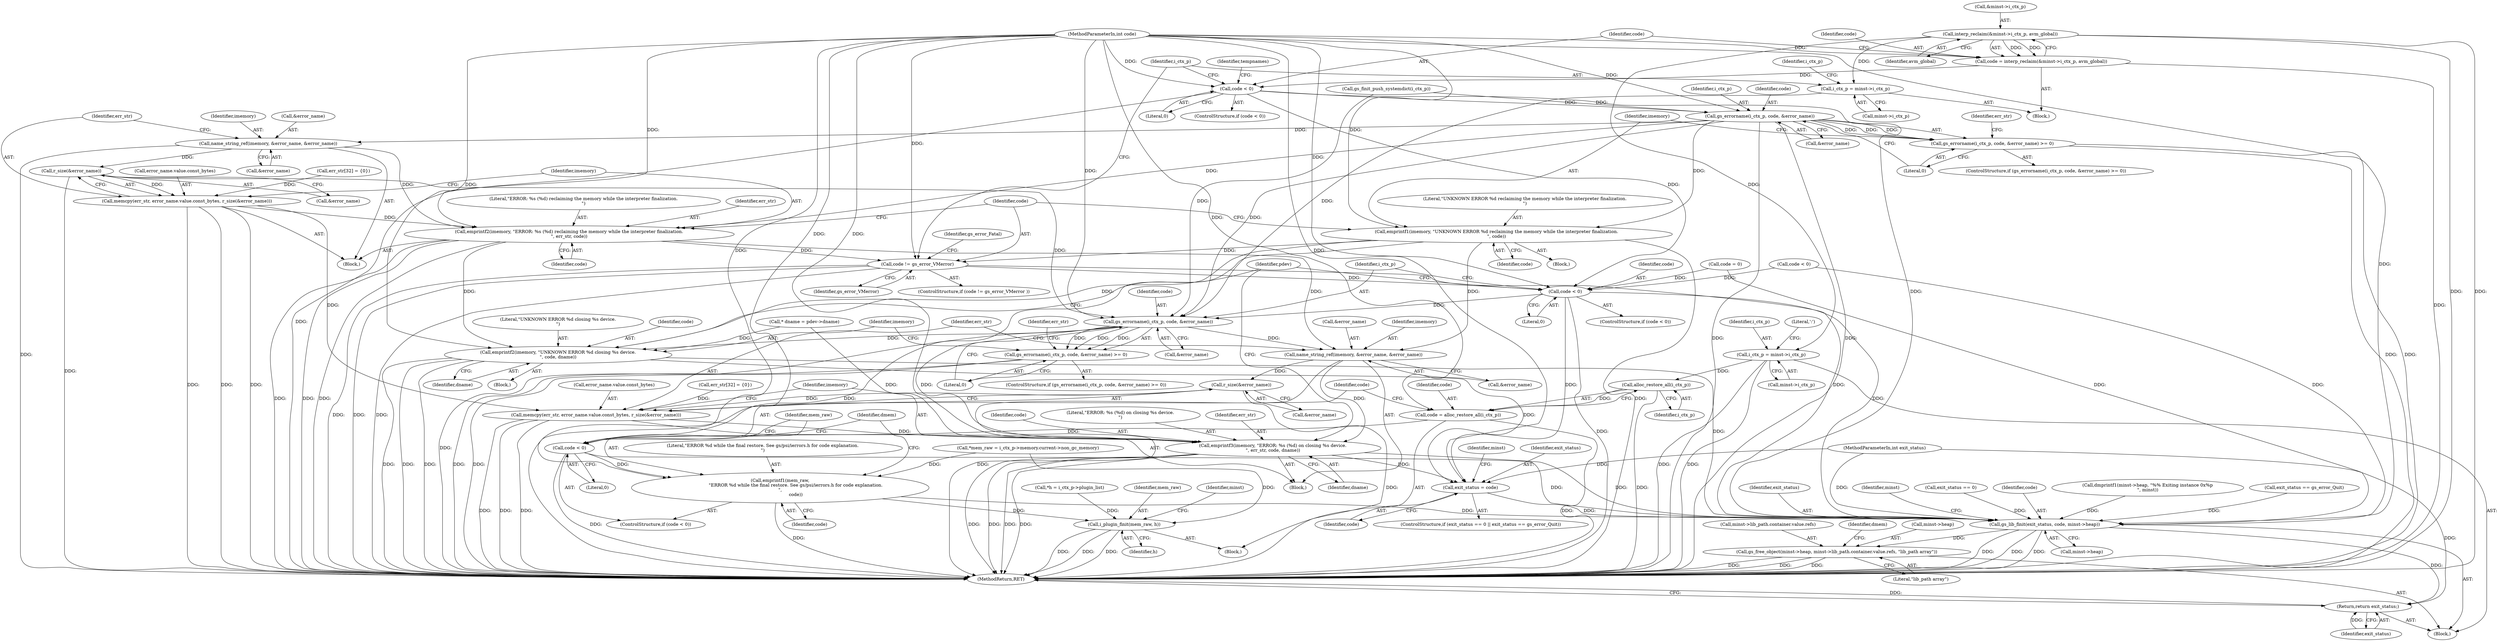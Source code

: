 digraph "0_ghostscript_241d91112771a6104de10b3948c3f350d6690c1d@pointer" {
"1000172" [label="(Call,interp_reclaim(&minst->i_ctx_p, avm_global))"];
"1000170" [label="(Call,code = interp_reclaim(&minst->i_ctx_p, avm_global))"];
"1000179" [label="(Call,code < 0)"];
"1000190" [label="(Call,gs_errorname(i_ctx_p, code, &error_name))"];
"1000189" [label="(Call,gs_errorname(i_ctx_p, code, &error_name) >= 0)"];
"1000200" [label="(Call,name_string_ref(imemory, &error_name, &error_name))"];
"1000213" [label="(Call,r_size(&error_name))"];
"1000206" [label="(Call,memcpy(err_str, error_name.value.const_bytes, r_size(&error_name)))"];
"1000216" [label="(Call,emprintf2(imemory, \"ERROR: %s (%d) reclaiming the memory while the interpreter finalization.\n\", err_str, code))"];
"1000228" [label="(Call,code != gs_error_VMerror)"];
"1000303" [label="(Call,code < 0)"];
"1000310" [label="(Call,gs_errorname(i_ctx_p, code, &error_name))"];
"1000309" [label="(Call,gs_errorname(i_ctx_p, code, &error_name) >= 0)"];
"1000320" [label="(Call,name_string_ref(imemory, &error_name, &error_name))"];
"1000333" [label="(Call,r_size(&error_name))"];
"1000326" [label="(Call,memcpy(err_str, error_name.value.const_bytes, r_size(&error_name)))"];
"1000336" [label="(Call,emprintf3(imemory, \"ERROR: %s (%d) on closing %s device.\n\", err_str, code, dname))"];
"1000360" [label="(Call,exit_status = code)"];
"1000539" [label="(Call,gs_lib_finit(exit_status, code, minst->heap))"];
"1000545" [label="(Call,gs_free_object(minst->heap, minst->lib_path.container.value.refs, \"lib_path array\"))"];
"1000562" [label="(Return,return exit_status;)"];
"1000344" [label="(Call,emprintf2(imemory, \"UNKNOWN ERROR %d closing %s device.\n\", code, dname))"];
"1000223" [label="(Call,emprintf1(imemory, \"UNKNOWN ERROR %d reclaiming the memory while the interpreter finalization.\n\", code))"];
"1000233" [label="(Call,i_ctx_p = minst->i_ctx_p)"];
"1000375" [label="(Call,i_ctx_p = minst->i_ctx_p)"];
"1000424" [label="(Call,alloc_restore_all(i_ctx_p))"];
"1000422" [label="(Call,code = alloc_restore_all(i_ctx_p))"];
"1000427" [label="(Call,code < 0)"];
"1000430" [label="(Call,emprintf1(mem_raw,\n                      \"ERROR %d while the final restore. See gs/psi/ierrors.h for code explanation.\n\",\n                      code))"];
"1000437" [label="(Call,i_plugin_finit(mem_raw, h))"];
"1000561" [label="(Identifier,dmem)"];
"1000189" [label="(Call,gs_errorname(i_ctx_p, code, &error_name) >= 0)"];
"1000326" [label="(Call,memcpy(err_str, error_name.value.const_bytes, r_size(&error_name)))"];
"1000382" [label="(Literal,':')"];
"1000117" [label="(MethodParameterIn,int code)"];
"1000401" [label="(Block,)"];
"1000308" [label="(ControlStructure,if (gs_errorname(i_ctx_p, code, &error_name) >= 0))"];
"1000199" [label="(Identifier,err_str)"];
"1000235" [label="(Call,minst->i_ctx_p)"];
"1000340" [label="(Identifier,code)"];
"1000547" [label="(Identifier,minst)"];
"1000375" [label="(Call,i_ctx_p = minst->i_ctx_p)"];
"1000180" [label="(Identifier,code)"];
"1000207" [label="(Identifier,err_str)"];
"1000362" [label="(Identifier,code)"];
"1000230" [label="(Identifier,gs_error_VMerror)"];
"1000191" [label="(Identifier,i_ctx_p)"];
"1000304" [label="(Identifier,code)"];
"1000376" [label="(Identifier,i_ctx_p)"];
"1000345" [label="(Identifier,imemory)"];
"1000377" [label="(Call,minst->i_ctx_p)"];
"1000352" [label="(ControlStructure,if (exit_status == 0 || exit_status == gs_error_Quit))"];
"1000313" [label="(Call,&error_name)"];
"1000360" [label="(Call,exit_status = code)"];
"1000218" [label="(Literal,\"ERROR: %s (%d) reclaiming the memory while the interpreter finalization.\n\")"];
"1000336" [label="(Call,emprintf3(imemory, \"ERROR: %s (%d) on closing %s device.\n\", err_str, code, dname))"];
"1000403" [label="(Call,*mem_raw = i_ctx_p->memory.current->non_gc_memory)"];
"1000436" [label="(Identifier,dmem)"];
"1000309" [label="(Call,gs_errorname(i_ctx_p, code, &error_name) >= 0)"];
"1000188" [label="(ControlStructure,if (gs_errorname(i_ctx_p, code, &error_name) >= 0))"];
"1000361" [label="(Identifier,exit_status)"];
"1000433" [label="(Identifier,code)"];
"1000116" [label="(MethodParameterIn,int exit_status)"];
"1000226" [label="(Identifier,code)"];
"1000542" [label="(Call,minst->heap)"];
"1000206" [label="(Call,memcpy(err_str, error_name.value.const_bytes, r_size(&error_name)))"];
"1000437" [label="(Call,i_plugin_finit(mem_raw, h))"];
"1000204" [label="(Call,&error_name)"];
"1000302" [label="(ControlStructure,if (code < 0))"];
"1000179" [label="(Call,code < 0)"];
"1000232" [label="(Identifier,gs_error_Fatal)"];
"1000297" [label="(Call,* dname = pdev->dname)"];
"1000354" [label="(Call,exit_status == 0)"];
"1000413" [label="(Call,*h = i_ctx_p->plugin_list)"];
"1000311" [label="(Identifier,i_ctx_p)"];
"1000178" [label="(ControlStructure,if (code < 0))"];
"1000118" [label="(Block,)"];
"1000319" [label="(Identifier,err_str)"];
"1000422" [label="(Call,code = alloc_restore_all(i_ctx_p))"];
"1000173" [label="(Call,&minst->i_ctx_p)"];
"1000428" [label="(Identifier,code)"];
"1000432" [label="(Literal,\"ERROR %d while the final restore. See gs/psi/ierrors.h for code explanation.\n\")"];
"1000346" [label="(Literal,\"UNKNOWN ERROR %d closing %s device.\n\")"];
"1000541" [label="(Identifier,code)"];
"1000322" [label="(Call,&error_name)"];
"1000389" [label="(Call,dmprintf1(minst->heap, \"%% Exiting instance 0x%p\n\", minst))"];
"1000227" [label="(ControlStructure,if (code != gs_error_VMerror ))"];
"1000200" [label="(Call,name_string_ref(imemory, &error_name, &error_name))"];
"1000216" [label="(Call,emprintf2(imemory, \"ERROR: %s (%d) reclaiming the memory while the interpreter finalization.\n\", err_str, code))"];
"1000546" [label="(Call,minst->heap)"];
"1000224" [label="(Identifier,imemory)"];
"1000172" [label="(Call,interp_reclaim(&minst->i_ctx_p, avm_global))"];
"1000222" [label="(Block,)"];
"1000217" [label="(Identifier,imemory)"];
"1000344" [label="(Call,emprintf2(imemory, \"UNKNOWN ERROR %d closing %s device.\n\", code, dname))"];
"1000201" [label="(Identifier,imemory)"];
"1000234" [label="(Identifier,i_ctx_p)"];
"1000357" [label="(Call,exit_status == gs_error_Quit)"];
"1000169" [label="(Block,)"];
"1000160" [label="(Call,code = 0)"];
"1000430" [label="(Call,emprintf1(mem_raw,\n                      \"ERROR %d while the final restore. See gs/psi/ierrors.h for code explanation.\n\",\n                      code))"];
"1000438" [label="(Identifier,mem_raw)"];
"1000324" [label="(Call,&error_name)"];
"1000268" [label="(Call,code < 0)"];
"1000312" [label="(Identifier,code)"];
"1000439" [label="(Identifier,h)"];
"1000315" [label="(Literal,0)"];
"1000425" [label="(Identifier,i_ctx_p)"];
"1000564" [label="(MethodReturn,RET)"];
"1000426" [label="(ControlStructure,if (code < 0))"];
"1000193" [label="(Call,&error_name)"];
"1000328" [label="(Call,error_name.value.const_bytes)"];
"1000431" [label="(Identifier,mem_raw)"];
"1000190" [label="(Call,gs_errorname(i_ctx_p, code, &error_name))"];
"1000208" [label="(Call,error_name.value.const_bytes)"];
"1000320" [label="(Call,name_string_ref(imemory, &error_name, &error_name))"];
"1000198" [label="(Call,err_str[32] = {0})"];
"1000192" [label="(Identifier,code)"];
"1000310" [label="(Call,gs_errorname(i_ctx_p, code, &error_name))"];
"1000195" [label="(Literal,0)"];
"1000348" [label="(Identifier,dname)"];
"1000334" [label="(Call,&error_name)"];
"1000185" [label="(Identifier,tempnames)"];
"1000214" [label="(Call,&error_name)"];
"1000364" [label="(Identifier,minst)"];
"1000177" [label="(Identifier,avm_global)"];
"1000233" [label="(Call,i_ctx_p = minst->i_ctx_p)"];
"1000423" [label="(Identifier,code)"];
"1000316" [label="(Block,)"];
"1000171" [label="(Identifier,code)"];
"1000202" [label="(Call,&error_name)"];
"1000429" [label="(Literal,0)"];
"1000338" [label="(Literal,\"ERROR: %s (%d) on closing %s device.\n\")"];
"1000549" [label="(Call,minst->lib_path.container.value.refs)"];
"1000305" [label="(Literal,0)"];
"1000327" [label="(Identifier,err_str)"];
"1000343" [label="(Block,)"];
"1000558" [label="(Literal,\"lib_path array\")"];
"1000563" [label="(Identifier,exit_status)"];
"1000539" [label="(Call,gs_lib_finit(exit_status, code, minst->heap))"];
"1000220" [label="(Identifier,code)"];
"1000219" [label="(Identifier,err_str)"];
"1000170" [label="(Call,code = interp_reclaim(&minst->i_ctx_p, avm_global))"];
"1000223" [label="(Call,emprintf1(imemory, \"UNKNOWN ERROR %d reclaiming the memory while the interpreter finalization.\n\", code))"];
"1000303" [label="(Call,code < 0)"];
"1000242" [label="(Identifier,i_ctx_p)"];
"1000347" [label="(Identifier,code)"];
"1000545" [label="(Call,gs_free_object(minst->heap, minst->lib_path.container.value.refs, \"lib_path array\"))"];
"1000333" [label="(Call,r_size(&error_name))"];
"1000196" [label="(Block,)"];
"1000225" [label="(Literal,\"UNKNOWN ERROR %d reclaiming the memory while the interpreter finalization.\n\")"];
"1000213" [label="(Call,r_size(&error_name))"];
"1000135" [label="(Call,gs_finit_push_systemdict(i_ctx_p))"];
"1000424" [label="(Call,alloc_restore_all(i_ctx_p))"];
"1000427" [label="(Call,code < 0)"];
"1000318" [label="(Call,err_str[32] = {0})"];
"1000540" [label="(Identifier,exit_status)"];
"1000562" [label="(Return,return exit_status;)"];
"1000339" [label="(Identifier,err_str)"];
"1000350" [label="(Identifier,pdev)"];
"1000228" [label="(Call,code != gs_error_VMerror)"];
"1000445" [label="(Identifier,minst)"];
"1000337" [label="(Identifier,imemory)"];
"1000181" [label="(Literal,0)"];
"1000321" [label="(Identifier,imemory)"];
"1000341" [label="(Identifier,dname)"];
"1000229" [label="(Identifier,code)"];
"1000172" -> "1000170"  [label="AST: "];
"1000172" -> "1000177"  [label="CFG: "];
"1000173" -> "1000172"  [label="AST: "];
"1000177" -> "1000172"  [label="AST: "];
"1000170" -> "1000172"  [label="CFG: "];
"1000172" -> "1000564"  [label="DDG: "];
"1000172" -> "1000564"  [label="DDG: "];
"1000172" -> "1000170"  [label="DDG: "];
"1000172" -> "1000170"  [label="DDG: "];
"1000172" -> "1000233"  [label="DDG: "];
"1000172" -> "1000375"  [label="DDG: "];
"1000170" -> "1000169"  [label="AST: "];
"1000171" -> "1000170"  [label="AST: "];
"1000180" -> "1000170"  [label="CFG: "];
"1000170" -> "1000564"  [label="DDG: "];
"1000117" -> "1000170"  [label="DDG: "];
"1000170" -> "1000179"  [label="DDG: "];
"1000179" -> "1000178"  [label="AST: "];
"1000179" -> "1000181"  [label="CFG: "];
"1000180" -> "1000179"  [label="AST: "];
"1000181" -> "1000179"  [label="AST: "];
"1000185" -> "1000179"  [label="CFG: "];
"1000234" -> "1000179"  [label="CFG: "];
"1000179" -> "1000564"  [label="DDG: "];
"1000117" -> "1000179"  [label="DDG: "];
"1000179" -> "1000190"  [label="DDG: "];
"1000179" -> "1000303"  [label="DDG: "];
"1000179" -> "1000539"  [label="DDG: "];
"1000190" -> "1000189"  [label="AST: "];
"1000190" -> "1000193"  [label="CFG: "];
"1000191" -> "1000190"  [label="AST: "];
"1000192" -> "1000190"  [label="AST: "];
"1000193" -> "1000190"  [label="AST: "];
"1000195" -> "1000190"  [label="CFG: "];
"1000190" -> "1000564"  [label="DDG: "];
"1000190" -> "1000564"  [label="DDG: "];
"1000190" -> "1000189"  [label="DDG: "];
"1000190" -> "1000189"  [label="DDG: "];
"1000190" -> "1000189"  [label="DDG: "];
"1000135" -> "1000190"  [label="DDG: "];
"1000117" -> "1000190"  [label="DDG: "];
"1000190" -> "1000200"  [label="DDG: "];
"1000190" -> "1000216"  [label="DDG: "];
"1000190" -> "1000223"  [label="DDG: "];
"1000190" -> "1000310"  [label="DDG: "];
"1000189" -> "1000188"  [label="AST: "];
"1000189" -> "1000195"  [label="CFG: "];
"1000195" -> "1000189"  [label="AST: "];
"1000199" -> "1000189"  [label="CFG: "];
"1000224" -> "1000189"  [label="CFG: "];
"1000189" -> "1000564"  [label="DDG: "];
"1000189" -> "1000564"  [label="DDG: "];
"1000200" -> "1000196"  [label="AST: "];
"1000200" -> "1000204"  [label="CFG: "];
"1000201" -> "1000200"  [label="AST: "];
"1000202" -> "1000200"  [label="AST: "];
"1000204" -> "1000200"  [label="AST: "];
"1000207" -> "1000200"  [label="CFG: "];
"1000200" -> "1000564"  [label="DDG: "];
"1000200" -> "1000213"  [label="DDG: "];
"1000200" -> "1000216"  [label="DDG: "];
"1000213" -> "1000206"  [label="AST: "];
"1000213" -> "1000214"  [label="CFG: "];
"1000214" -> "1000213"  [label="AST: "];
"1000206" -> "1000213"  [label="CFG: "];
"1000213" -> "1000564"  [label="DDG: "];
"1000213" -> "1000206"  [label="DDG: "];
"1000213" -> "1000310"  [label="DDG: "];
"1000206" -> "1000196"  [label="AST: "];
"1000207" -> "1000206"  [label="AST: "];
"1000208" -> "1000206"  [label="AST: "];
"1000217" -> "1000206"  [label="CFG: "];
"1000206" -> "1000564"  [label="DDG: "];
"1000206" -> "1000564"  [label="DDG: "];
"1000206" -> "1000564"  [label="DDG: "];
"1000198" -> "1000206"  [label="DDG: "];
"1000206" -> "1000216"  [label="DDG: "];
"1000206" -> "1000326"  [label="DDG: "];
"1000216" -> "1000196"  [label="AST: "];
"1000216" -> "1000220"  [label="CFG: "];
"1000217" -> "1000216"  [label="AST: "];
"1000218" -> "1000216"  [label="AST: "];
"1000219" -> "1000216"  [label="AST: "];
"1000220" -> "1000216"  [label="AST: "];
"1000229" -> "1000216"  [label="CFG: "];
"1000216" -> "1000564"  [label="DDG: "];
"1000216" -> "1000564"  [label="DDG: "];
"1000216" -> "1000564"  [label="DDG: "];
"1000117" -> "1000216"  [label="DDG: "];
"1000216" -> "1000228"  [label="DDG: "];
"1000216" -> "1000320"  [label="DDG: "];
"1000216" -> "1000344"  [label="DDG: "];
"1000228" -> "1000227"  [label="AST: "];
"1000228" -> "1000230"  [label="CFG: "];
"1000229" -> "1000228"  [label="AST: "];
"1000230" -> "1000228"  [label="AST: "];
"1000232" -> "1000228"  [label="CFG: "];
"1000234" -> "1000228"  [label="CFG: "];
"1000228" -> "1000564"  [label="DDG: "];
"1000228" -> "1000564"  [label="DDG: "];
"1000228" -> "1000564"  [label="DDG: "];
"1000223" -> "1000228"  [label="DDG: "];
"1000117" -> "1000228"  [label="DDG: "];
"1000228" -> "1000303"  [label="DDG: "];
"1000228" -> "1000539"  [label="DDG: "];
"1000303" -> "1000302"  [label="AST: "];
"1000303" -> "1000305"  [label="CFG: "];
"1000304" -> "1000303"  [label="AST: "];
"1000305" -> "1000303"  [label="AST: "];
"1000311" -> "1000303"  [label="CFG: "];
"1000350" -> "1000303"  [label="CFG: "];
"1000303" -> "1000564"  [label="DDG: "];
"1000268" -> "1000303"  [label="DDG: "];
"1000160" -> "1000303"  [label="DDG: "];
"1000117" -> "1000303"  [label="DDG: "];
"1000303" -> "1000310"  [label="DDG: "];
"1000303" -> "1000360"  [label="DDG: "];
"1000303" -> "1000539"  [label="DDG: "];
"1000310" -> "1000309"  [label="AST: "];
"1000310" -> "1000313"  [label="CFG: "];
"1000311" -> "1000310"  [label="AST: "];
"1000312" -> "1000310"  [label="AST: "];
"1000313" -> "1000310"  [label="AST: "];
"1000315" -> "1000310"  [label="CFG: "];
"1000310" -> "1000564"  [label="DDG: "];
"1000310" -> "1000309"  [label="DDG: "];
"1000310" -> "1000309"  [label="DDG: "];
"1000310" -> "1000309"  [label="DDG: "];
"1000233" -> "1000310"  [label="DDG: "];
"1000135" -> "1000310"  [label="DDG: "];
"1000117" -> "1000310"  [label="DDG: "];
"1000310" -> "1000320"  [label="DDG: "];
"1000310" -> "1000336"  [label="DDG: "];
"1000310" -> "1000344"  [label="DDG: "];
"1000309" -> "1000308"  [label="AST: "];
"1000309" -> "1000315"  [label="CFG: "];
"1000315" -> "1000309"  [label="AST: "];
"1000319" -> "1000309"  [label="CFG: "];
"1000345" -> "1000309"  [label="CFG: "];
"1000309" -> "1000564"  [label="DDG: "];
"1000309" -> "1000564"  [label="DDG: "];
"1000320" -> "1000316"  [label="AST: "];
"1000320" -> "1000324"  [label="CFG: "];
"1000321" -> "1000320"  [label="AST: "];
"1000322" -> "1000320"  [label="AST: "];
"1000324" -> "1000320"  [label="AST: "];
"1000327" -> "1000320"  [label="CFG: "];
"1000320" -> "1000564"  [label="DDG: "];
"1000223" -> "1000320"  [label="DDG: "];
"1000320" -> "1000333"  [label="DDG: "];
"1000320" -> "1000336"  [label="DDG: "];
"1000333" -> "1000326"  [label="AST: "];
"1000333" -> "1000334"  [label="CFG: "];
"1000334" -> "1000333"  [label="AST: "];
"1000326" -> "1000333"  [label="CFG: "];
"1000333" -> "1000564"  [label="DDG: "];
"1000333" -> "1000326"  [label="DDG: "];
"1000326" -> "1000316"  [label="AST: "];
"1000327" -> "1000326"  [label="AST: "];
"1000328" -> "1000326"  [label="AST: "];
"1000337" -> "1000326"  [label="CFG: "];
"1000326" -> "1000564"  [label="DDG: "];
"1000326" -> "1000564"  [label="DDG: "];
"1000326" -> "1000564"  [label="DDG: "];
"1000318" -> "1000326"  [label="DDG: "];
"1000326" -> "1000336"  [label="DDG: "];
"1000336" -> "1000316"  [label="AST: "];
"1000336" -> "1000341"  [label="CFG: "];
"1000337" -> "1000336"  [label="AST: "];
"1000338" -> "1000336"  [label="AST: "];
"1000339" -> "1000336"  [label="AST: "];
"1000340" -> "1000336"  [label="AST: "];
"1000341" -> "1000336"  [label="AST: "];
"1000350" -> "1000336"  [label="CFG: "];
"1000336" -> "1000564"  [label="DDG: "];
"1000336" -> "1000564"  [label="DDG: "];
"1000336" -> "1000564"  [label="DDG: "];
"1000336" -> "1000564"  [label="DDG: "];
"1000117" -> "1000336"  [label="DDG: "];
"1000297" -> "1000336"  [label="DDG: "];
"1000336" -> "1000360"  [label="DDG: "];
"1000336" -> "1000539"  [label="DDG: "];
"1000360" -> "1000352"  [label="AST: "];
"1000360" -> "1000362"  [label="CFG: "];
"1000361" -> "1000360"  [label="AST: "];
"1000362" -> "1000360"  [label="AST: "];
"1000364" -> "1000360"  [label="CFG: "];
"1000344" -> "1000360"  [label="DDG: "];
"1000117" -> "1000360"  [label="DDG: "];
"1000116" -> "1000360"  [label="DDG: "];
"1000360" -> "1000539"  [label="DDG: "];
"1000539" -> "1000118"  [label="AST: "];
"1000539" -> "1000542"  [label="CFG: "];
"1000540" -> "1000539"  [label="AST: "];
"1000541" -> "1000539"  [label="AST: "];
"1000542" -> "1000539"  [label="AST: "];
"1000547" -> "1000539"  [label="CFG: "];
"1000539" -> "1000564"  [label="DDG: "];
"1000539" -> "1000564"  [label="DDG: "];
"1000539" -> "1000564"  [label="DDG: "];
"1000357" -> "1000539"  [label="DDG: "];
"1000354" -> "1000539"  [label="DDG: "];
"1000116" -> "1000539"  [label="DDG: "];
"1000268" -> "1000539"  [label="DDG: "];
"1000430" -> "1000539"  [label="DDG: "];
"1000160" -> "1000539"  [label="DDG: "];
"1000427" -> "1000539"  [label="DDG: "];
"1000344" -> "1000539"  [label="DDG: "];
"1000117" -> "1000539"  [label="DDG: "];
"1000389" -> "1000539"  [label="DDG: "];
"1000539" -> "1000545"  [label="DDG: "];
"1000539" -> "1000562"  [label="DDG: "];
"1000545" -> "1000118"  [label="AST: "];
"1000545" -> "1000558"  [label="CFG: "];
"1000546" -> "1000545"  [label="AST: "];
"1000549" -> "1000545"  [label="AST: "];
"1000558" -> "1000545"  [label="AST: "];
"1000561" -> "1000545"  [label="CFG: "];
"1000545" -> "1000564"  [label="DDG: "];
"1000545" -> "1000564"  [label="DDG: "];
"1000545" -> "1000564"  [label="DDG: "];
"1000562" -> "1000118"  [label="AST: "];
"1000562" -> "1000563"  [label="CFG: "];
"1000563" -> "1000562"  [label="AST: "];
"1000564" -> "1000562"  [label="CFG: "];
"1000562" -> "1000564"  [label="DDG: "];
"1000563" -> "1000562"  [label="DDG: "];
"1000116" -> "1000562"  [label="DDG: "];
"1000344" -> "1000343"  [label="AST: "];
"1000344" -> "1000348"  [label="CFG: "];
"1000345" -> "1000344"  [label="AST: "];
"1000346" -> "1000344"  [label="AST: "];
"1000347" -> "1000344"  [label="AST: "];
"1000348" -> "1000344"  [label="AST: "];
"1000350" -> "1000344"  [label="CFG: "];
"1000344" -> "1000564"  [label="DDG: "];
"1000344" -> "1000564"  [label="DDG: "];
"1000344" -> "1000564"  [label="DDG: "];
"1000223" -> "1000344"  [label="DDG: "];
"1000117" -> "1000344"  [label="DDG: "];
"1000297" -> "1000344"  [label="DDG: "];
"1000223" -> "1000222"  [label="AST: "];
"1000223" -> "1000226"  [label="CFG: "];
"1000224" -> "1000223"  [label="AST: "];
"1000225" -> "1000223"  [label="AST: "];
"1000226" -> "1000223"  [label="AST: "];
"1000229" -> "1000223"  [label="CFG: "];
"1000223" -> "1000564"  [label="DDG: "];
"1000223" -> "1000564"  [label="DDG: "];
"1000117" -> "1000223"  [label="DDG: "];
"1000233" -> "1000169"  [label="AST: "];
"1000233" -> "1000235"  [label="CFG: "];
"1000234" -> "1000233"  [label="AST: "];
"1000235" -> "1000233"  [label="AST: "];
"1000242" -> "1000233"  [label="CFG: "];
"1000375" -> "1000118"  [label="AST: "];
"1000375" -> "1000377"  [label="CFG: "];
"1000376" -> "1000375"  [label="AST: "];
"1000377" -> "1000375"  [label="AST: "];
"1000382" -> "1000375"  [label="CFG: "];
"1000375" -> "1000564"  [label="DDG: "];
"1000375" -> "1000564"  [label="DDG: "];
"1000375" -> "1000424"  [label="DDG: "];
"1000424" -> "1000422"  [label="AST: "];
"1000424" -> "1000425"  [label="CFG: "];
"1000425" -> "1000424"  [label="AST: "];
"1000422" -> "1000424"  [label="CFG: "];
"1000424" -> "1000564"  [label="DDG: "];
"1000424" -> "1000422"  [label="DDG: "];
"1000422" -> "1000401"  [label="AST: "];
"1000423" -> "1000422"  [label="AST: "];
"1000428" -> "1000422"  [label="CFG: "];
"1000422" -> "1000564"  [label="DDG: "];
"1000117" -> "1000422"  [label="DDG: "];
"1000422" -> "1000427"  [label="DDG: "];
"1000427" -> "1000426"  [label="AST: "];
"1000427" -> "1000429"  [label="CFG: "];
"1000428" -> "1000427"  [label="AST: "];
"1000429" -> "1000427"  [label="AST: "];
"1000431" -> "1000427"  [label="CFG: "];
"1000436" -> "1000427"  [label="CFG: "];
"1000427" -> "1000564"  [label="DDG: "];
"1000117" -> "1000427"  [label="DDG: "];
"1000427" -> "1000430"  [label="DDG: "];
"1000430" -> "1000426"  [label="AST: "];
"1000430" -> "1000433"  [label="CFG: "];
"1000431" -> "1000430"  [label="AST: "];
"1000432" -> "1000430"  [label="AST: "];
"1000433" -> "1000430"  [label="AST: "];
"1000436" -> "1000430"  [label="CFG: "];
"1000430" -> "1000564"  [label="DDG: "];
"1000403" -> "1000430"  [label="DDG: "];
"1000117" -> "1000430"  [label="DDG: "];
"1000430" -> "1000437"  [label="DDG: "];
"1000437" -> "1000401"  [label="AST: "];
"1000437" -> "1000439"  [label="CFG: "];
"1000438" -> "1000437"  [label="AST: "];
"1000439" -> "1000437"  [label="AST: "];
"1000445" -> "1000437"  [label="CFG: "];
"1000437" -> "1000564"  [label="DDG: "];
"1000437" -> "1000564"  [label="DDG: "];
"1000437" -> "1000564"  [label="DDG: "];
"1000403" -> "1000437"  [label="DDG: "];
"1000413" -> "1000437"  [label="DDG: "];
}
